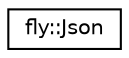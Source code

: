 digraph "Graphical Class Hierarchy"
{
 // LATEX_PDF_SIZE
  edge [fontname="Helvetica",fontsize="10",labelfontname="Helvetica",labelfontsize="10"];
  node [fontname="Helvetica",fontsize="10",shape=record];
  rankdir="LR";
  Node0 [label="fly::Json",height=0.2,width=0.4,color="black", fillcolor="white", style="filled",URL="$classfly_1_1_json.html",tooltip=" "];
}
